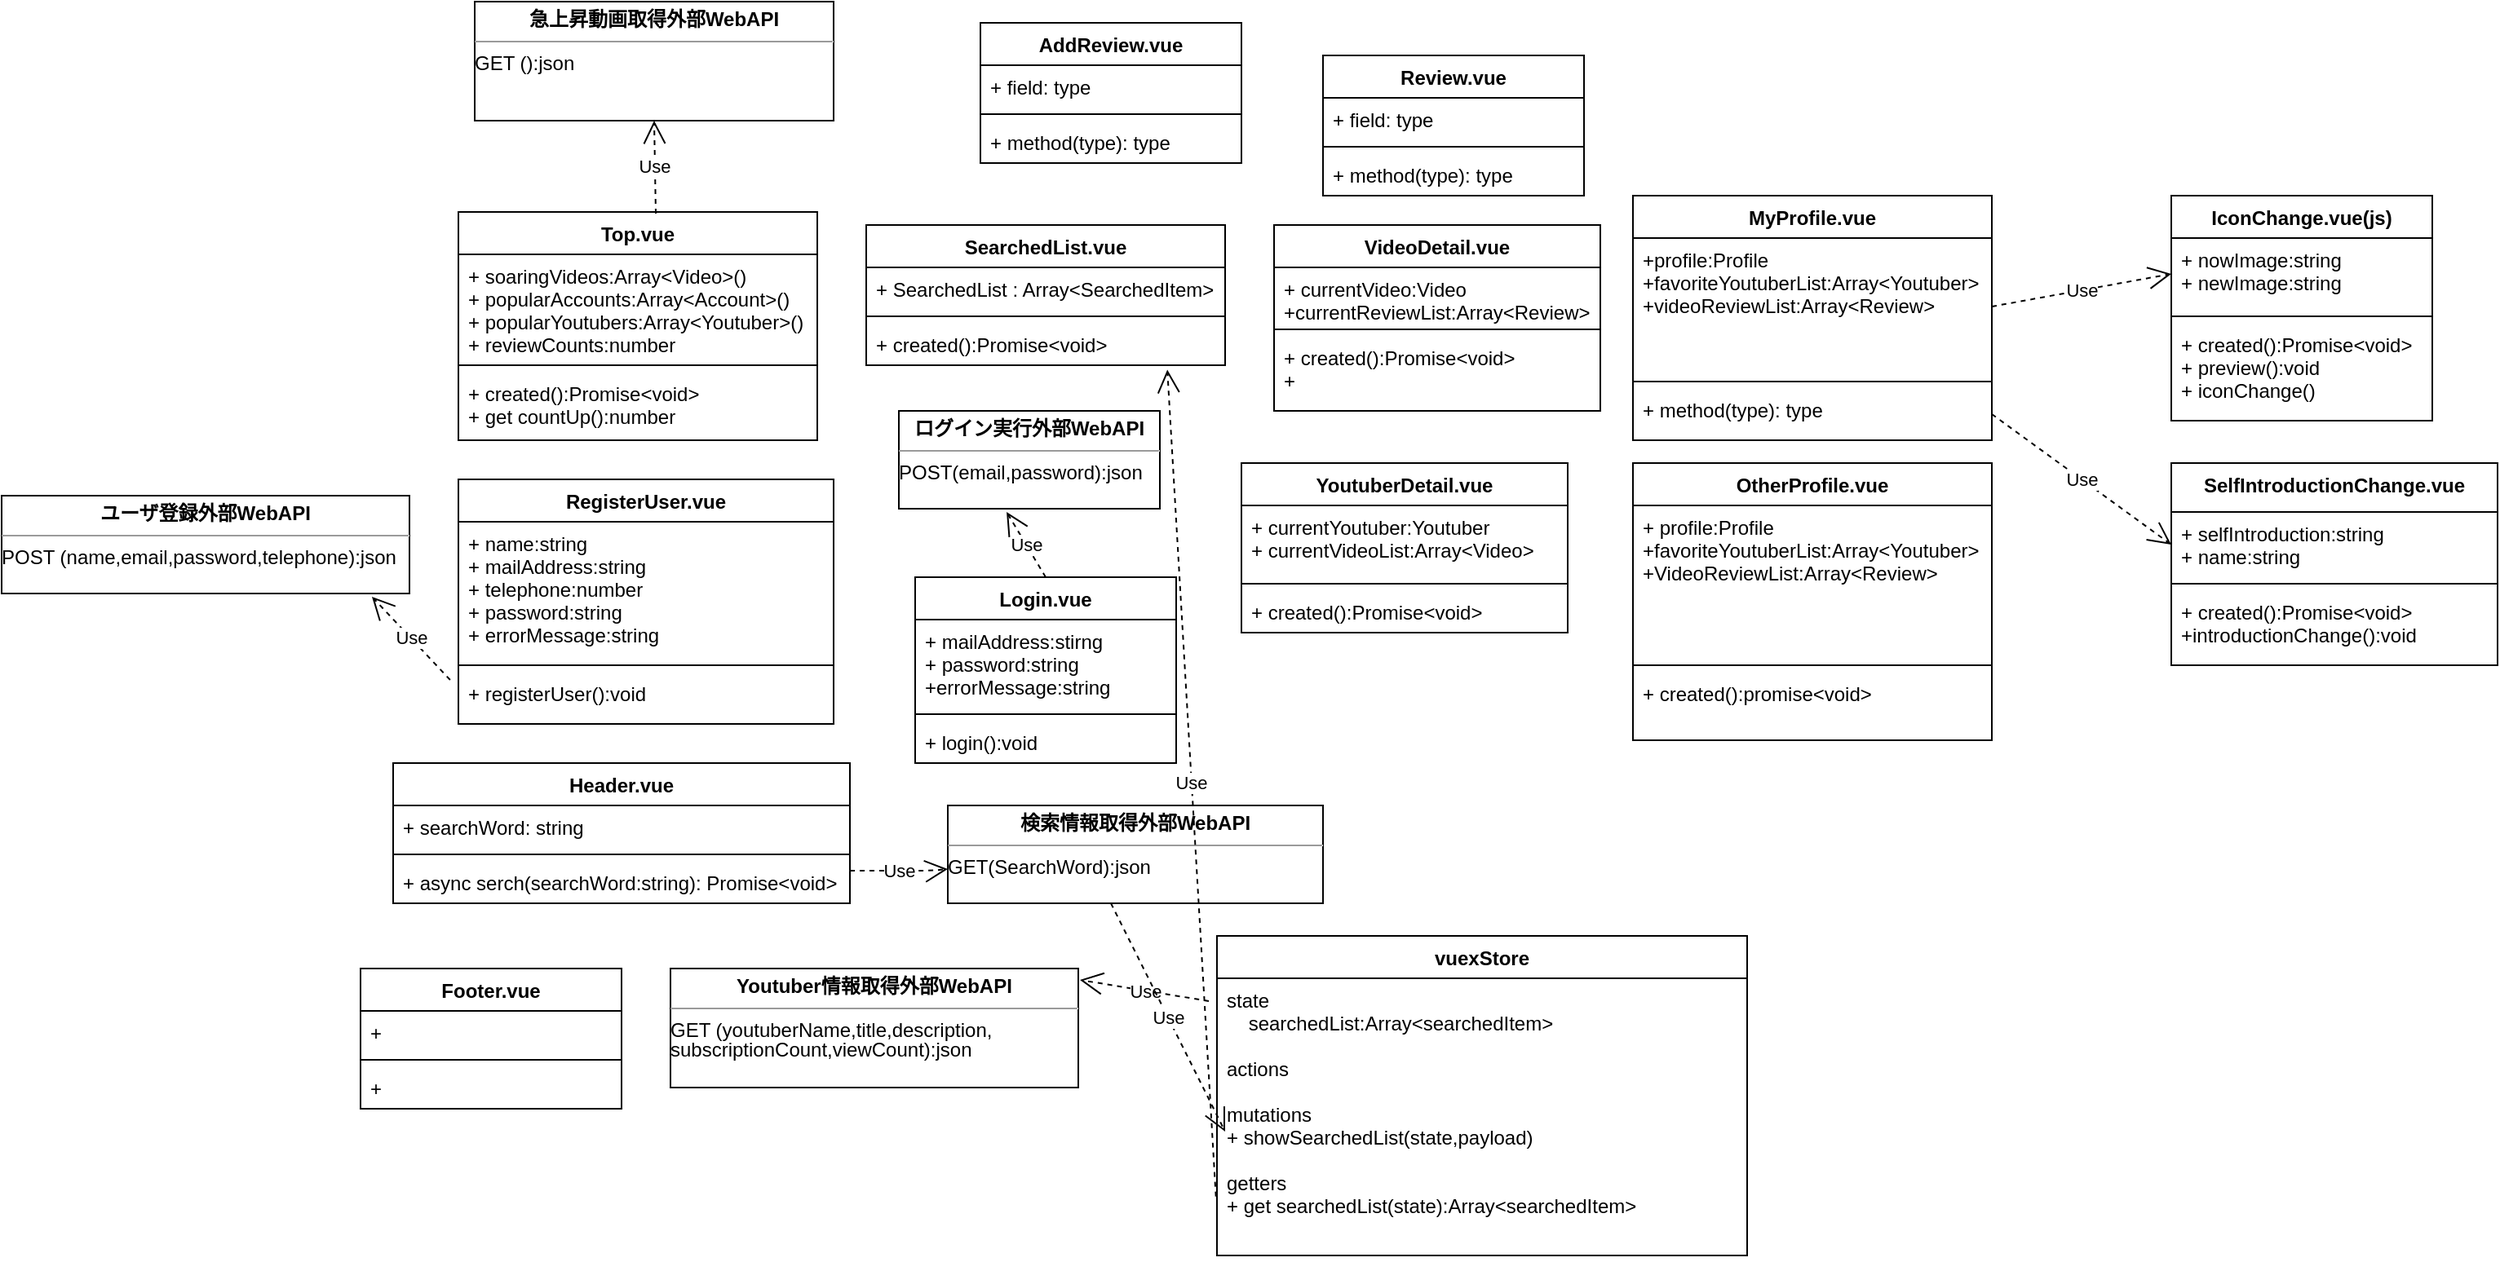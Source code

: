 <mxfile>
    <diagram id="A5vWeTN4jnxBFBRMF-HI" name="ページ1">
        <mxGraphModel dx="1769" dy="1849" grid="1" gridSize="10" guides="1" tooltips="1" connect="1" arrows="1" fold="1" page="1" pageScale="1" pageWidth="827" pageHeight="1169" math="0" shadow="0">
            <root>
                <mxCell id="0"/>
                <mxCell id="1" parent="0"/>
                <mxCell id="2" value="Top.vue" style="swimlane;fontStyle=1;align=center;verticalAlign=top;childLayout=stackLayout;horizontal=1;startSize=26;horizontalStack=0;resizeParent=1;resizeParentMax=0;resizeLast=0;collapsible=1;marginBottom=0;" parent="1" vertex="1">
                    <mxGeometry x="-40" y="56" width="220" height="140" as="geometry"/>
                </mxCell>
                <mxCell id="3" value="+ soaringVideos:Array&lt;Video&gt;()&#10;+ popularAccounts:Array&lt;Account&gt;()&#10;+ popularYoutubers:Array&lt;Youtuber&gt;()&#10;+ reviewCounts:number" style="text;strokeColor=none;fillColor=none;align=left;verticalAlign=top;spacingLeft=4;spacingRight=4;overflow=hidden;rotatable=0;points=[[0,0.5],[1,0.5]];portConstraint=eastwest;" parent="2" vertex="1">
                    <mxGeometry y="26" width="220" height="64" as="geometry"/>
                </mxCell>
                <mxCell id="4" value="" style="line;strokeWidth=1;fillColor=none;align=left;verticalAlign=middle;spacingTop=-1;spacingLeft=3;spacingRight=3;rotatable=0;labelPosition=right;points=[];portConstraint=eastwest;" parent="2" vertex="1">
                    <mxGeometry y="90" width="220" height="8" as="geometry"/>
                </mxCell>
                <mxCell id="5" value="+ created():Promise&lt;void&gt;&#10;+ get countUp():number" style="text;strokeColor=none;fillColor=none;align=left;verticalAlign=top;spacingLeft=4;spacingRight=4;overflow=hidden;rotatable=0;points=[[0,0.5],[1,0.5]];portConstraint=eastwest;" parent="2" vertex="1">
                    <mxGeometry y="98" width="220" height="42" as="geometry"/>
                </mxCell>
                <mxCell id="6" value="OtherProfile.vue" style="swimlane;fontStyle=1;align=center;verticalAlign=top;childLayout=stackLayout;horizontal=1;startSize=26;horizontalStack=0;resizeParent=1;resizeParentMax=0;resizeLast=0;collapsible=1;marginBottom=0;" parent="1" vertex="1">
                    <mxGeometry x="680" y="210" width="220" height="170" as="geometry"/>
                </mxCell>
                <mxCell id="7" value="+ profile:Profile&#10;+favoriteYoutuberList:Array&lt;Youtuber&gt;&#10;+VideoReviewList:Array&lt;Review&gt;" style="text;strokeColor=none;fillColor=none;align=left;verticalAlign=top;spacingLeft=4;spacingRight=4;overflow=hidden;rotatable=0;points=[[0,0.5],[1,0.5]];portConstraint=eastwest;" parent="6" vertex="1">
                    <mxGeometry y="26" width="220" height="94" as="geometry"/>
                </mxCell>
                <mxCell id="8" value="" style="line;strokeWidth=1;fillColor=none;align=left;verticalAlign=middle;spacingTop=-1;spacingLeft=3;spacingRight=3;rotatable=0;labelPosition=right;points=[];portConstraint=eastwest;" parent="6" vertex="1">
                    <mxGeometry y="120" width="220" height="8" as="geometry"/>
                </mxCell>
                <mxCell id="9" value="+ created():promise&lt;void&gt;" style="text;strokeColor=none;fillColor=none;align=left;verticalAlign=top;spacingLeft=4;spacingRight=4;overflow=hidden;rotatable=0;points=[[0,0.5],[1,0.5]];portConstraint=eastwest;" parent="6" vertex="1">
                    <mxGeometry y="128" width="220" height="42" as="geometry"/>
                </mxCell>
                <mxCell id="10" value="YoutuberDetail.vue" style="swimlane;fontStyle=1;align=center;verticalAlign=top;childLayout=stackLayout;horizontal=1;startSize=26;horizontalStack=0;resizeParent=1;resizeParentMax=0;resizeLast=0;collapsible=1;marginBottom=0;" parent="1" vertex="1">
                    <mxGeometry x="440" y="210" width="200" height="104" as="geometry"/>
                </mxCell>
                <mxCell id="11" value="+ currentYoutuber:Youtuber&#10;+ currentVideoList:Array&lt;Video&gt;" style="text;strokeColor=none;fillColor=none;align=left;verticalAlign=top;spacingLeft=4;spacingRight=4;overflow=hidden;rotatable=0;points=[[0,0.5],[1,0.5]];portConstraint=eastwest;" parent="10" vertex="1">
                    <mxGeometry y="26" width="200" height="44" as="geometry"/>
                </mxCell>
                <mxCell id="12" value="" style="line;strokeWidth=1;fillColor=none;align=left;verticalAlign=middle;spacingTop=-1;spacingLeft=3;spacingRight=3;rotatable=0;labelPosition=right;points=[];portConstraint=eastwest;" parent="10" vertex="1">
                    <mxGeometry y="70" width="200" height="8" as="geometry"/>
                </mxCell>
                <mxCell id="13" value="+ created():Promise&lt;void&gt;" style="text;strokeColor=none;fillColor=none;align=left;verticalAlign=top;spacingLeft=4;spacingRight=4;overflow=hidden;rotatable=0;points=[[0,0.5],[1,0.5]];portConstraint=eastwest;" parent="10" vertex="1">
                    <mxGeometry y="78" width="200" height="26" as="geometry"/>
                </mxCell>
                <mxCell id="14" value="VideoDetail.vue" style="swimlane;fontStyle=1;align=center;verticalAlign=top;childLayout=stackLayout;horizontal=1;startSize=26;horizontalStack=0;resizeParent=1;resizeParentMax=0;resizeLast=0;collapsible=1;marginBottom=0;" parent="1" vertex="1">
                    <mxGeometry x="460" y="64" width="200" height="114" as="geometry"/>
                </mxCell>
                <mxCell id="15" value="+ currentVideo:Video&#10;+currentReviewList:Array&lt;Review&gt;" style="text;strokeColor=none;fillColor=none;align=left;verticalAlign=top;spacingLeft=4;spacingRight=4;overflow=hidden;rotatable=0;points=[[0,0.5],[1,0.5]];portConstraint=eastwest;" parent="14" vertex="1">
                    <mxGeometry y="26" width="200" height="34" as="geometry"/>
                </mxCell>
                <mxCell id="16" value="" style="line;strokeWidth=1;fillColor=none;align=left;verticalAlign=middle;spacingTop=-1;spacingLeft=3;spacingRight=3;rotatable=0;labelPosition=right;points=[];portConstraint=eastwest;" parent="14" vertex="1">
                    <mxGeometry y="60" width="200" height="8" as="geometry"/>
                </mxCell>
                <mxCell id="17" value="+ created():Promise&lt;void&gt;&#10;+" style="text;strokeColor=none;fillColor=none;align=left;verticalAlign=top;spacingLeft=4;spacingRight=4;overflow=hidden;rotatable=0;points=[[0,0.5],[1,0.5]];portConstraint=eastwest;" parent="14" vertex="1">
                    <mxGeometry y="68" width="200" height="46" as="geometry"/>
                </mxCell>
                <mxCell id="18" value="SearchedList.vue" style="swimlane;fontStyle=1;align=center;verticalAlign=top;childLayout=stackLayout;horizontal=1;startSize=26;horizontalStack=0;resizeParent=1;resizeParentMax=0;resizeLast=0;collapsible=1;marginBottom=0;" parent="1" vertex="1">
                    <mxGeometry x="210" y="64" width="220" height="86" as="geometry"/>
                </mxCell>
                <mxCell id="19" value="+ SearchedList : Array&lt;SearchedItem&gt;" style="text;strokeColor=none;fillColor=none;align=left;verticalAlign=top;spacingLeft=4;spacingRight=4;overflow=hidden;rotatable=0;points=[[0,0.5],[1,0.5]];portConstraint=eastwest;" parent="18" vertex="1">
                    <mxGeometry y="26" width="220" height="26" as="geometry"/>
                </mxCell>
                <mxCell id="20" value="" style="line;strokeWidth=1;fillColor=none;align=left;verticalAlign=middle;spacingTop=-1;spacingLeft=3;spacingRight=3;rotatable=0;labelPosition=right;points=[];portConstraint=eastwest;" parent="18" vertex="1">
                    <mxGeometry y="52" width="220" height="8" as="geometry"/>
                </mxCell>
                <mxCell id="21" value="+ created():Promise&lt;void&gt;" style="text;strokeColor=none;fillColor=none;align=left;verticalAlign=top;spacingLeft=4;spacingRight=4;overflow=hidden;rotatable=0;points=[[0,0.5],[1,0.5]];portConstraint=eastwest;" parent="18" vertex="1">
                    <mxGeometry y="60" width="220" height="26" as="geometry"/>
                </mxCell>
                <mxCell id="23" value="Login.vue&#10;" style="swimlane;fontStyle=1;align=center;verticalAlign=top;childLayout=stackLayout;horizontal=1;startSize=26;horizontalStack=0;resizeParent=1;resizeParentMax=0;resizeLast=0;collapsible=1;marginBottom=0;" parent="1" vertex="1">
                    <mxGeometry x="240" y="280" width="160" height="114" as="geometry"/>
                </mxCell>
                <mxCell id="24" value="+ mailAddress:stirng&#10;+ password:string&#10;+errorMessage:string" style="text;strokeColor=none;fillColor=none;align=left;verticalAlign=top;spacingLeft=4;spacingRight=4;overflow=hidden;rotatable=0;points=[[0,0.5],[1,0.5]];portConstraint=eastwest;" parent="23" vertex="1">
                    <mxGeometry y="26" width="160" height="54" as="geometry"/>
                </mxCell>
                <mxCell id="25" value="" style="line;strokeWidth=1;fillColor=none;align=left;verticalAlign=middle;spacingTop=-1;spacingLeft=3;spacingRight=3;rotatable=0;labelPosition=right;points=[];portConstraint=eastwest;" parent="23" vertex="1">
                    <mxGeometry y="80" width="160" height="8" as="geometry"/>
                </mxCell>
                <mxCell id="26" value="+ login():void" style="text;strokeColor=none;fillColor=none;align=left;verticalAlign=top;spacingLeft=4;spacingRight=4;overflow=hidden;rotatable=0;points=[[0,0.5],[1,0.5]];portConstraint=eastwest;" parent="23" vertex="1">
                    <mxGeometry y="88" width="160" height="26" as="geometry"/>
                </mxCell>
                <mxCell id="27" value="Header.vue" style="swimlane;fontStyle=1;align=center;verticalAlign=top;childLayout=stackLayout;horizontal=1;startSize=26;horizontalStack=0;resizeParent=1;resizeParentMax=0;resizeLast=0;collapsible=1;marginBottom=0;" parent="1" vertex="1">
                    <mxGeometry x="-80" y="394" width="280" height="86" as="geometry"/>
                </mxCell>
                <mxCell id="28" value="+ searchWord: string" style="text;strokeColor=none;fillColor=none;align=left;verticalAlign=top;spacingLeft=4;spacingRight=4;overflow=hidden;rotatable=0;points=[[0,0.5],[1,0.5]];portConstraint=eastwest;" parent="27" vertex="1">
                    <mxGeometry y="26" width="280" height="26" as="geometry"/>
                </mxCell>
                <mxCell id="29" value="" style="line;strokeWidth=1;fillColor=none;align=left;verticalAlign=middle;spacingTop=-1;spacingLeft=3;spacingRight=3;rotatable=0;labelPosition=right;points=[];portConstraint=eastwest;" parent="27" vertex="1">
                    <mxGeometry y="52" width="280" height="8" as="geometry"/>
                </mxCell>
                <mxCell id="30" value="+ async serch(searchWord:string): Promise&lt;void&gt;" style="text;strokeColor=none;fillColor=none;align=left;verticalAlign=top;spacingLeft=4;spacingRight=4;overflow=hidden;rotatable=0;points=[[0,0.5],[1,0.5]];portConstraint=eastwest;" parent="27" vertex="1">
                    <mxGeometry y="60" width="280" height="26" as="geometry"/>
                </mxCell>
                <mxCell id="31" value="Footer.vue" style="swimlane;fontStyle=1;align=center;verticalAlign=top;childLayout=stackLayout;horizontal=1;startSize=26;horizontalStack=0;resizeParent=1;resizeParentMax=0;resizeLast=0;collapsible=1;marginBottom=0;" parent="1" vertex="1">
                    <mxGeometry x="-100" y="520" width="160" height="86" as="geometry"/>
                </mxCell>
                <mxCell id="32" value="+ " style="text;strokeColor=none;fillColor=none;align=left;verticalAlign=top;spacingLeft=4;spacingRight=4;overflow=hidden;rotatable=0;points=[[0,0.5],[1,0.5]];portConstraint=eastwest;" parent="31" vertex="1">
                    <mxGeometry y="26" width="160" height="26" as="geometry"/>
                </mxCell>
                <mxCell id="33" value="" style="line;strokeWidth=1;fillColor=none;align=left;verticalAlign=middle;spacingTop=-1;spacingLeft=3;spacingRight=3;rotatable=0;labelPosition=right;points=[];portConstraint=eastwest;" parent="31" vertex="1">
                    <mxGeometry y="52" width="160" height="8" as="geometry"/>
                </mxCell>
                <mxCell id="34" value="+ " style="text;strokeColor=none;fillColor=none;align=left;verticalAlign=top;spacingLeft=4;spacingRight=4;overflow=hidden;rotatable=0;points=[[0,0.5],[1,0.5]];portConstraint=eastwest;" parent="31" vertex="1">
                    <mxGeometry y="60" width="160" height="26" as="geometry"/>
                </mxCell>
                <mxCell id="35" value="vuexStore" style="swimlane;fontStyle=1;align=center;verticalAlign=top;childLayout=stackLayout;horizontal=1;startSize=26;horizontalStack=0;resizeParent=1;resizeParentMax=0;resizeLast=0;collapsible=1;marginBottom=0;" parent="1" vertex="1">
                    <mxGeometry x="425" y="500" width="325" height="196" as="geometry"/>
                </mxCell>
                <mxCell id="38" value="state&#10;    searchedList:Array&lt;searchedItem&gt;&#10;&#10;actions&#10;&#10;mutations&#10;+ showSearchedList(state,payload)&#10;&#10;getters&#10;+ get searchedList(state):Array&lt;searchedItem&gt;" style="text;strokeColor=none;fillColor=none;align=left;verticalAlign=top;spacingLeft=4;spacingRight=4;overflow=hidden;rotatable=0;points=[[0,0.5],[1,0.5]];portConstraint=eastwest;" parent="35" vertex="1">
                    <mxGeometry y="26" width="325" height="170" as="geometry"/>
                </mxCell>
                <mxCell id="39" value="MyProfile.vue" style="swimlane;fontStyle=1;align=center;verticalAlign=top;childLayout=stackLayout;horizontal=1;startSize=26;horizontalStack=0;resizeParent=1;resizeParentMax=0;resizeLast=0;collapsible=1;marginBottom=0;" parent="1" vertex="1">
                    <mxGeometry x="680" y="46" width="220" height="150" as="geometry"/>
                </mxCell>
                <mxCell id="40" value="+profile:Profile&#10;+favoriteYoutuberList:Array&lt;Youtuber&gt;&#10;+videoReviewList:Array&lt;Review&gt;" style="text;strokeColor=none;fillColor=none;align=left;verticalAlign=top;spacingLeft=4;spacingRight=4;overflow=hidden;rotatable=0;points=[[0,0.5],[1,0.5]];portConstraint=eastwest;" parent="39" vertex="1">
                    <mxGeometry y="26" width="220" height="84" as="geometry"/>
                </mxCell>
                <mxCell id="41" value="" style="line;strokeWidth=1;fillColor=none;align=left;verticalAlign=middle;spacingTop=-1;spacingLeft=3;spacingRight=3;rotatable=0;labelPosition=right;points=[];portConstraint=eastwest;" parent="39" vertex="1">
                    <mxGeometry y="110" width="220" height="8" as="geometry"/>
                </mxCell>
                <mxCell id="42" value="+ method(type): type" style="text;strokeColor=none;fillColor=none;align=left;verticalAlign=top;spacingLeft=4;spacingRight=4;overflow=hidden;rotatable=0;points=[[0,0.5],[1,0.5]];portConstraint=eastwest;" parent="39" vertex="1">
                    <mxGeometry y="118" width="220" height="32" as="geometry"/>
                </mxCell>
                <mxCell id="43" value="RegisterUser.vue" style="swimlane;fontStyle=1;align=center;verticalAlign=top;childLayout=stackLayout;horizontal=1;startSize=26;horizontalStack=0;resizeParent=1;resizeParentMax=0;resizeLast=0;collapsible=1;marginBottom=0;" parent="1" vertex="1">
                    <mxGeometry x="-40" y="220" width="230" height="150" as="geometry"/>
                </mxCell>
                <mxCell id="44" value="+ name:string&#10;+ mailAddress:string&#10;+ telephone:number&#10;+ password:string&#10;+ errorMessage:string" style="text;strokeColor=none;fillColor=none;align=left;verticalAlign=top;spacingLeft=4;spacingRight=4;overflow=hidden;rotatable=0;points=[[0,0.5],[1,0.5]];portConstraint=eastwest;" parent="43" vertex="1">
                    <mxGeometry y="26" width="230" height="84" as="geometry"/>
                </mxCell>
                <mxCell id="45" value="" style="line;strokeWidth=1;fillColor=none;align=left;verticalAlign=middle;spacingTop=-1;spacingLeft=3;spacingRight=3;rotatable=0;labelPosition=right;points=[];portConstraint=eastwest;" parent="43" vertex="1">
                    <mxGeometry y="110" width="230" height="8" as="geometry"/>
                </mxCell>
                <mxCell id="46" value="+ registerUser():void" style="text;strokeColor=none;fillColor=none;align=left;verticalAlign=top;spacingLeft=4;spacingRight=4;overflow=hidden;rotatable=0;points=[[0,0.5],[1,0.5]];portConstraint=eastwest;" parent="43" vertex="1">
                    <mxGeometry y="118" width="230" height="32" as="geometry"/>
                </mxCell>
                <mxCell id="50" value="&lt;p style=&quot;margin: 0px ; margin-top: 4px ; text-align: center&quot;&gt;&lt;b&gt;急上昇動画取得外部WebAPI&lt;/b&gt;&lt;/p&gt;&lt;hr size=&quot;1&quot;&gt;&lt;div style=&quot;height: 2px&quot;&gt;GET (&lt;span&gt;):json&lt;/span&gt;&lt;/div&gt;" style="verticalAlign=top;align=left;overflow=fill;fontSize=12;fontFamily=Helvetica;html=1;" parent="1" vertex="1">
                    <mxGeometry x="-30" y="-73" width="220" height="73" as="geometry"/>
                </mxCell>
                <mxCell id="53" value="Use" style="endArrow=open;endSize=12;dashed=1;html=1;exitX=0.55;exitY=0.007;exitDx=0;exitDy=0;exitPerimeter=0;entryX=0.5;entryY=1;entryDx=0;entryDy=0;" parent="1" source="2" target="50" edge="1">
                    <mxGeometry width="160" relative="1" as="geometry">
                        <mxPoint x="135.0" y="56.002" as="sourcePoint"/>
                        <mxPoint x="105" y="10" as="targetPoint"/>
                        <Array as="points"/>
                    </mxGeometry>
                </mxCell>
                <mxCell id="61cc0duxWaOlZU8Y8q4L-53" value="&lt;p style=&quot;margin: 0px ; margin-top: 4px ; text-align: center&quot;&gt;&lt;b&gt;検索情報取得外部WebAPI&lt;/b&gt;&lt;/p&gt;&lt;hr size=&quot;1&quot;&gt;&lt;div style=&quot;height: 2px&quot;&gt;GET(SearchWord):json&lt;/div&gt;&lt;div style=&quot;height: 2px&quot;&gt;&lt;br&gt;&lt;/div&gt;" style="verticalAlign=top;align=left;overflow=fill;fontSize=12;fontFamily=Helvetica;html=1;" parent="1" vertex="1">
                    <mxGeometry x="260" y="420" width="230" height="60" as="geometry"/>
                </mxCell>
                <mxCell id="61cc0duxWaOlZU8Y8q4L-54" value="Use" style="endArrow=open;endSize=12;dashed=1;html=1;entryX=0;entryY=0.65;entryDx=0;entryDy=0;entryPerimeter=0;" parent="1" target="61cc0duxWaOlZU8Y8q4L-53" edge="1">
                    <mxGeometry width="160" relative="1" as="geometry">
                        <mxPoint x="200" y="460" as="sourcePoint"/>
                        <mxPoint x="360" y="460" as="targetPoint"/>
                        <Array as="points">
                            <mxPoint x="250" y="460"/>
                        </Array>
                    </mxGeometry>
                </mxCell>
                <mxCell id="56" value="IconChange.vue(js)" style="swimlane;fontStyle=1;align=center;verticalAlign=top;childLayout=stackLayout;horizontal=1;startSize=26;horizontalStack=0;resizeParent=1;resizeParentMax=0;resizeLast=0;collapsible=1;marginBottom=0;" parent="1" vertex="1">
                    <mxGeometry x="1010" y="46" width="160" height="138" as="geometry"/>
                </mxCell>
                <mxCell id="57" value="+ nowImage:string&#10;+ newImage:string" style="text;strokeColor=none;fillColor=none;align=left;verticalAlign=top;spacingLeft=4;spacingRight=4;overflow=hidden;rotatable=0;points=[[0,0.5],[1,0.5]];portConstraint=eastwest;" parent="56" vertex="1">
                    <mxGeometry y="26" width="160" height="44" as="geometry"/>
                </mxCell>
                <mxCell id="58" value="" style="line;strokeWidth=1;fillColor=none;align=left;verticalAlign=middle;spacingTop=-1;spacingLeft=3;spacingRight=3;rotatable=0;labelPosition=right;points=[];portConstraint=eastwest;" parent="56" vertex="1">
                    <mxGeometry y="70" width="160" height="8" as="geometry"/>
                </mxCell>
                <mxCell id="59" value="+ created():Promise&lt;void&gt;&#10;+ preview():void&#10;+ iconChange()" style="text;strokeColor=none;fillColor=none;align=left;verticalAlign=top;spacingLeft=4;spacingRight=4;overflow=hidden;rotatable=0;points=[[0,0.5],[1,0.5]];portConstraint=eastwest;" parent="56" vertex="1">
                    <mxGeometry y="78" width="160" height="60" as="geometry"/>
                </mxCell>
                <mxCell id="60" value="Use" style="endArrow=open;endSize=12;dashed=1;html=1;exitX=1;exitY=0.5;exitDx=0;exitDy=0;entryX=0;entryY=0.5;entryDx=0;entryDy=0;" parent="1" source="40" target="57" edge="1">
                    <mxGeometry width="160" relative="1" as="geometry">
                        <mxPoint x="970" y="310" as="sourcePoint"/>
                        <mxPoint x="1130" y="310" as="targetPoint"/>
                    </mxGeometry>
                </mxCell>
                <mxCell id="62" value="SelfIntroductionChange.vue" style="swimlane;fontStyle=1;align=center;verticalAlign=top;childLayout=stackLayout;horizontal=1;startSize=30;horizontalStack=0;resizeParent=1;resizeParentMax=0;resizeLast=0;collapsible=1;marginBottom=0;" parent="1" vertex="1">
                    <mxGeometry x="1010" y="210" width="200" height="124" as="geometry"/>
                </mxCell>
                <mxCell id="63" value="+ selfIntroduction:string&#10;+ name:string" style="text;strokeColor=none;fillColor=none;align=left;verticalAlign=top;spacingLeft=4;spacingRight=4;overflow=hidden;rotatable=0;points=[[0,0.5],[1,0.5]];portConstraint=eastwest;" parent="62" vertex="1">
                    <mxGeometry y="30" width="200" height="40" as="geometry"/>
                </mxCell>
                <mxCell id="64" value="" style="line;strokeWidth=1;fillColor=none;align=left;verticalAlign=middle;spacingTop=-1;spacingLeft=3;spacingRight=3;rotatable=0;labelPosition=right;points=[];portConstraint=eastwest;" parent="62" vertex="1">
                    <mxGeometry y="70" width="200" height="8" as="geometry"/>
                </mxCell>
                <mxCell id="65" value="+ created():Promise&lt;void&gt;&#10;+introductionChange():void" style="text;strokeColor=none;fillColor=none;align=left;verticalAlign=top;spacingLeft=4;spacingRight=4;overflow=hidden;rotatable=0;points=[[0,0.5],[1,0.5]];portConstraint=eastwest;" parent="62" vertex="1">
                    <mxGeometry y="78" width="200" height="46" as="geometry"/>
                </mxCell>
                <mxCell id="66" value="&lt;p style=&quot;margin: 0px ; margin-top: 4px ; text-align: center&quot;&gt;&lt;b&gt;Youtuber情報取得外部WebAPI&lt;/b&gt;&lt;/p&gt;&lt;hr size=&quot;1&quot;&gt;&lt;div style=&quot;height: 2px&quot;&gt;GET (youtuberName,title,description,&lt;/div&gt;&lt;div style=&quot;height: 2px&quot;&gt;&lt;br&gt;&lt;/div&gt;&lt;div style=&quot;height: 2px&quot;&gt;&lt;br&gt;&lt;/div&gt;&lt;div style=&quot;height: 2px&quot;&gt;&lt;br&gt;&lt;/div&gt;&lt;div style=&quot;height: 2px&quot;&gt;&lt;br&gt;&lt;/div&gt;&lt;div style=&quot;height: 2px&quot;&gt;&lt;br&gt;&lt;/div&gt;&lt;div style=&quot;height: 2px&quot;&gt;subscriptionCount,viewCount&lt;span&gt;):json&lt;/span&gt;&lt;/div&gt;" style="verticalAlign=top;align=left;overflow=fill;fontSize=12;fontFamily=Helvetica;html=1;" parent="1" vertex="1">
                    <mxGeometry x="90" y="520" width="250" height="73" as="geometry"/>
                </mxCell>
                <mxCell id="67" value="Use" style="endArrow=open;endSize=12;dashed=1;html=1;entryX=1.004;entryY=0.096;entryDx=0;entryDy=0;entryPerimeter=0;" parent="1" target="66" edge="1">
                    <mxGeometry x="-0.003" width="160" relative="1" as="geometry">
                        <mxPoint x="420" y="540" as="sourcePoint"/>
                        <mxPoint x="405" y="555" as="targetPoint"/>
                        <Array as="points"/>
                        <mxPoint as="offset"/>
                    </mxGeometry>
                </mxCell>
                <mxCell id="68" value="Use" style="endArrow=open;endSize=12;dashed=1;html=1;exitX=1;exitY=0.5;exitDx=0;exitDy=0;entryX=0;entryY=0.5;entryDx=0;entryDy=0;" parent="1" source="42" target="63" edge="1">
                    <mxGeometry width="160" relative="1" as="geometry">
                        <mxPoint x="760" y="260" as="sourcePoint"/>
                        <mxPoint x="920" y="260" as="targetPoint"/>
                    </mxGeometry>
                </mxCell>
                <mxCell id="71" value="&lt;p style=&quot;margin: 0px ; margin-top: 4px ; text-align: center&quot;&gt;&lt;b&gt;ユーザ登録外部WebAPI&lt;/b&gt;&lt;/p&gt;&lt;hr size=&quot;1&quot;&gt;&lt;div style=&quot;height: 2px&quot;&gt;POST (name,email,password&lt;span&gt;,telephone):json&lt;/span&gt;&lt;/div&gt;" style="verticalAlign=top;align=left;overflow=fill;fontSize=12;fontFamily=Helvetica;html=1;" parent="1" vertex="1">
                    <mxGeometry x="-320" y="230" width="250" height="60" as="geometry"/>
                </mxCell>
                <mxCell id="72" value="Use" style="endArrow=open;endSize=12;dashed=1;html=1;exitX=-0.022;exitY=0.156;exitDx=0;exitDy=0;exitPerimeter=0;entryX=0.908;entryY=1.033;entryDx=0;entryDy=0;entryPerimeter=0;" parent="1" source="46" target="71" edge="1">
                    <mxGeometry width="160" relative="1" as="geometry">
                        <mxPoint x="-89" y="359.98" as="sourcePoint"/>
                        <mxPoint x="-90" y="303" as="targetPoint"/>
                        <Array as="points"/>
                    </mxGeometry>
                </mxCell>
                <mxCell id="73" value="&lt;p style=&quot;margin: 0px ; margin-top: 4px ; text-align: center&quot;&gt;&lt;b&gt;ログイン実行外部WebAPI&lt;/b&gt;&lt;/p&gt;&lt;hr size=&quot;1&quot;&gt;&lt;div style=&quot;height: 2px&quot;&gt;POST(email,password&lt;span&gt;):json&lt;/span&gt;&lt;/div&gt;&lt;div style=&quot;height: 2px&quot;&gt;&lt;span&gt;&lt;br&gt;&lt;/span&gt;&lt;/div&gt;" style="verticalAlign=top;align=left;overflow=fill;fontSize=12;fontFamily=Helvetica;html=1;" parent="1" vertex="1">
                    <mxGeometry x="230" y="178" width="160" height="60" as="geometry"/>
                </mxCell>
                <mxCell id="74" value="Use" style="endArrow=open;endSize=12;dashed=1;html=1;exitX=0.5;exitY=0;exitDx=0;exitDy=0;entryX=0.908;entryY=1.033;entryDx=0;entryDy=0;entryPerimeter=0;" parent="1" source="23" edge="1">
                    <mxGeometry width="160" relative="1" as="geometry">
                        <mxPoint x="343.97" y="291.012" as="sourcePoint"/>
                        <mxPoint x="296.03" y="240.0" as="targetPoint"/>
                        <Array as="points"/>
                    </mxGeometry>
                </mxCell>
                <mxCell id="61cc0duxWaOlZU8Y8q4L-74" value="Use" style="endArrow=open;endSize=12;dashed=1;html=1;exitX=-0.002;exitY=0.787;exitDx=0;exitDy=0;exitPerimeter=0;entryX=0.839;entryY=1.108;entryDx=0;entryDy=0;entryPerimeter=0;" parent="1" source="38" target="21" edge="1">
                    <mxGeometry width="160" relative="1" as="geometry">
                        <mxPoint x="430" y="340" as="sourcePoint"/>
                        <mxPoint x="590" y="340" as="targetPoint"/>
                    </mxGeometry>
                </mxCell>
                <mxCell id="61cc0duxWaOlZU8Y8q4L-75" value="Use" style="endArrow=open;endSize=12;dashed=1;html=1;" parent="1" edge="1">
                    <mxGeometry width="160" relative="1" as="geometry">
                        <mxPoint x="360" y="480" as="sourcePoint"/>
                        <mxPoint x="430" y="620" as="targetPoint"/>
                    </mxGeometry>
                </mxCell>
                <mxCell id="OOB7FN2WtLPfbojr0Sac-74" value="Review.vue" style="swimlane;fontStyle=1;align=center;verticalAlign=top;childLayout=stackLayout;horizontal=1;startSize=26;horizontalStack=0;resizeParent=1;resizeParentMax=0;resizeLast=0;collapsible=1;marginBottom=0;" parent="1" vertex="1">
                    <mxGeometry x="490" y="-40" width="160" height="86" as="geometry"/>
                </mxCell>
                <mxCell id="OOB7FN2WtLPfbojr0Sac-75" value="+ field: type" style="text;strokeColor=none;fillColor=none;align=left;verticalAlign=top;spacingLeft=4;spacingRight=4;overflow=hidden;rotatable=0;points=[[0,0.5],[1,0.5]];portConstraint=eastwest;" parent="OOB7FN2WtLPfbojr0Sac-74" vertex="1">
                    <mxGeometry y="26" width="160" height="26" as="geometry"/>
                </mxCell>
                <mxCell id="OOB7FN2WtLPfbojr0Sac-76" value="" style="line;strokeWidth=1;fillColor=none;align=left;verticalAlign=middle;spacingTop=-1;spacingLeft=3;spacingRight=3;rotatable=0;labelPosition=right;points=[];portConstraint=eastwest;" parent="OOB7FN2WtLPfbojr0Sac-74" vertex="1">
                    <mxGeometry y="52" width="160" height="8" as="geometry"/>
                </mxCell>
                <mxCell id="OOB7FN2WtLPfbojr0Sac-77" value="+ method(type): type" style="text;strokeColor=none;fillColor=none;align=left;verticalAlign=top;spacingLeft=4;spacingRight=4;overflow=hidden;rotatable=0;points=[[0,0.5],[1,0.5]];portConstraint=eastwest;" parent="OOB7FN2WtLPfbojr0Sac-74" vertex="1">
                    <mxGeometry y="60" width="160" height="26" as="geometry"/>
                </mxCell>
                <mxCell id="OOB7FN2WtLPfbojr0Sac-79" value="AddReview.vue" style="swimlane;fontStyle=1;align=center;verticalAlign=top;childLayout=stackLayout;horizontal=1;startSize=26;horizontalStack=0;resizeParent=1;resizeParentMax=0;resizeLast=0;collapsible=1;marginBottom=0;" parent="1" vertex="1">
                    <mxGeometry x="280" y="-60" width="160" height="86" as="geometry"/>
                </mxCell>
                <mxCell id="OOB7FN2WtLPfbojr0Sac-80" value="+ field: type" style="text;strokeColor=none;fillColor=none;align=left;verticalAlign=top;spacingLeft=4;spacingRight=4;overflow=hidden;rotatable=0;points=[[0,0.5],[1,0.5]];portConstraint=eastwest;" parent="OOB7FN2WtLPfbojr0Sac-79" vertex="1">
                    <mxGeometry y="26" width="160" height="26" as="geometry"/>
                </mxCell>
                <mxCell id="OOB7FN2WtLPfbojr0Sac-81" value="" style="line;strokeWidth=1;fillColor=none;align=left;verticalAlign=middle;spacingTop=-1;spacingLeft=3;spacingRight=3;rotatable=0;labelPosition=right;points=[];portConstraint=eastwest;" parent="OOB7FN2WtLPfbojr0Sac-79" vertex="1">
                    <mxGeometry y="52" width="160" height="8" as="geometry"/>
                </mxCell>
                <mxCell id="OOB7FN2WtLPfbojr0Sac-82" value="+ method(type): type" style="text;strokeColor=none;fillColor=none;align=left;verticalAlign=top;spacingLeft=4;spacingRight=4;overflow=hidden;rotatable=0;points=[[0,0.5],[1,0.5]];portConstraint=eastwest;" parent="OOB7FN2WtLPfbojr0Sac-79" vertex="1">
                    <mxGeometry y="60" width="160" height="26" as="geometry"/>
                </mxCell>
            </root>
        </mxGraphModel>
    </diagram>
</mxfile>